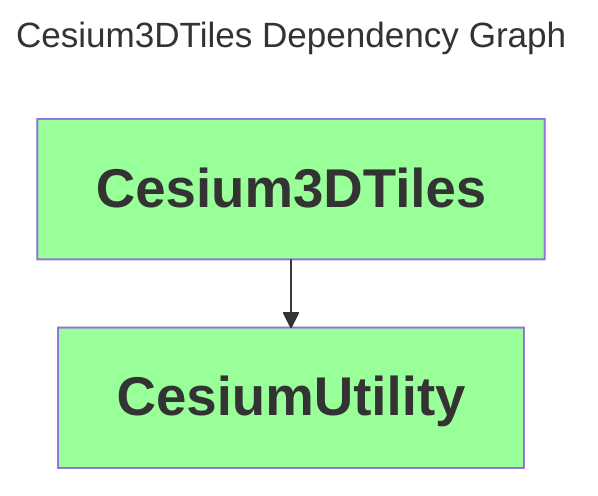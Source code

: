 ---
comment: This file was generated by dep-graph-gen. DO NOT EDIT THIS FILE!
config:
  layout: elk
title: Cesium3DTiles Dependency Graph
---
graph TD
  classDef dependencyNode fill:#fff,stroke:#ccc,color:#666,font-weight:bold,font-size:28px
  classDef libraryNode fill:#9f9,font-weight:bold,font-size:28px
  Cesium3DTiles[Cesium3DTiles] --> CesiumUtility[CesiumUtility]
  class CesiumUtility,Cesium3DTiles libraryNode
